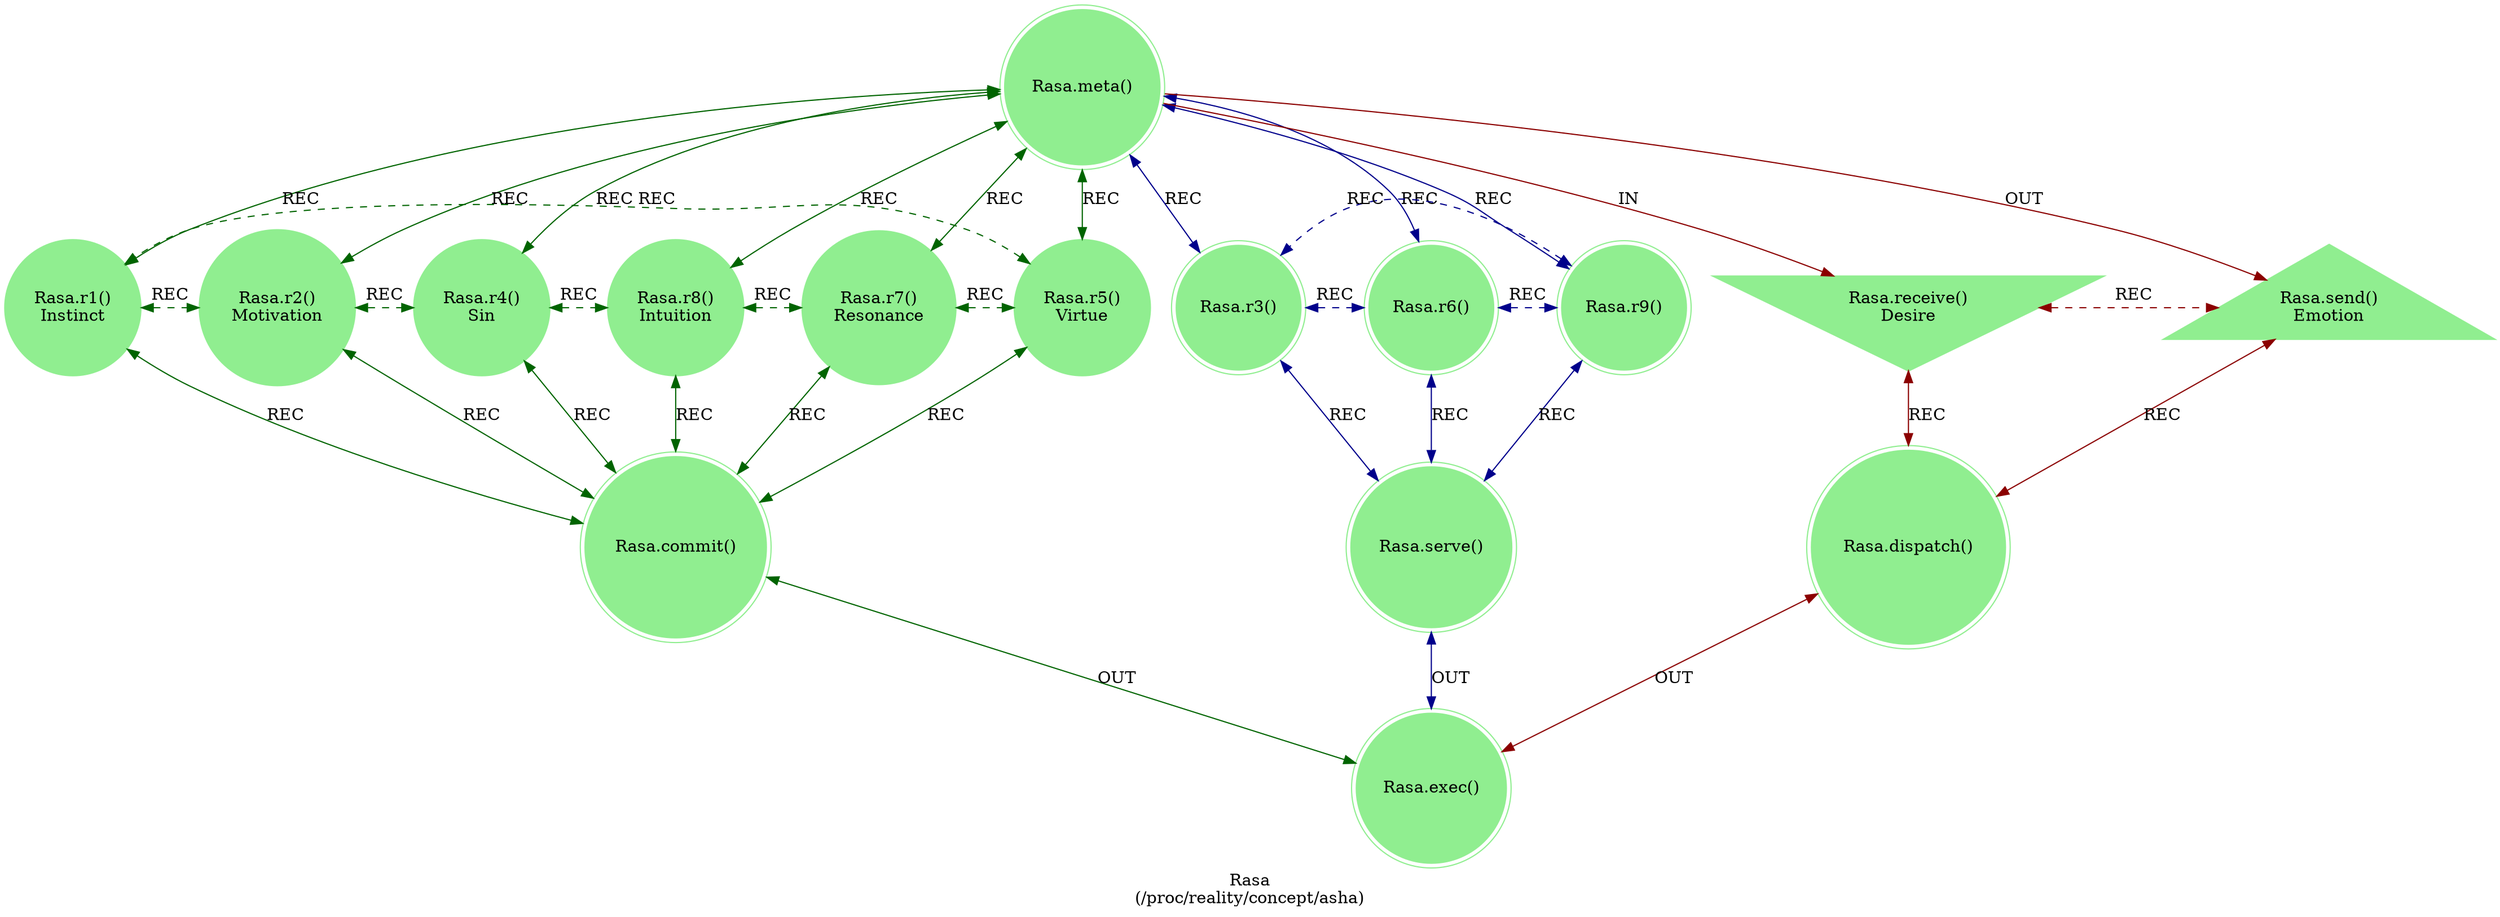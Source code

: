 strict digraph Rasa {
    label = "Rasa\n(/proc/reality/concept/asha)";
    style = filled;
    color = lightgray;
    node [shape = circle; style = filled; color = lightgreen;];
    
    // The Axis A-0-B (In-Meta-Out).
    // The Sacred 3-6-9 (Boundary of Perception).
    // The Vortex 1-2-4-8-7-5 (Boundary of Comprehension).
    // The Router C-D-E
    // The Closure F
    spark_0_t [label = "Rasa.meta()";comment = "";shape = doublecircle;];
    spark_1_t [label = "Rasa.r1()\nInstinct";comment = "";shape = circle;];
    spark_2_t [label = "Rasa.r2()\nMotivation";comment = "";shape = circle;];
    spark_4_t [label = "Rasa.r4()\nSin";comment = "";shape = circle;];
    spark_8_t [label = "Rasa.r8()\nIntuition";comment = "";shape = circle;];
    spark_7_t [label = "Rasa.r7()\nResonance";comment = "";shape = circle;];
    spark_5_t [label = "Rasa.r5()\nVirtue";comment = "";shape = circle;];
    spark_3_t [label = "Rasa.r3()";comment = "";shape = doublecircle;];
    spark_6_t [label = "Rasa.r6()";comment = "";shape = doublecircle;];
    spark_9_t [label = "Rasa.r9()";comment = "";shape = doublecircle;];
    spark_a_t [label = "Rasa.receive()\nDesire";comment = "";shape = invtriangle;];
    spark_b_t [label = "Rasa.send()\nEmotion";comment = "";shape = triangle;];
    spark_c_t [label = "Rasa.dispatch()";comment = "";shape = doublecircle;];
    spark_d_t [label = "Rasa.commit()";comment = "";shape = doublecircle;];
    spark_e_t [label = "Rasa.serve()";comment = "";shape = doublecircle;];
    spark_f_t [label = "Rasa.exec()";comment = "";shape = doublecircle;];
    
    // IN = Input
    // OUT = Output
    // REC = Recursion
    spark_0_t -> spark_a_t [label = "IN"; color = darkred; comment = "";];
    spark_0_t -> spark_b_t [label = "OUT"; color = darkred; comment = "";];
    spark_0_t -> {spark_3_t spark_6_t spark_9_t} [label = "REC"; color = darkblue; comment = ""; dir = both;];
    spark_0_t -> {spark_1_t spark_2_t spark_4_t spark_8_t spark_7_t spark_5_t} [label = "REC"; color = darkgreen; comment = ""; dir = both;];
    
    {spark_a_t spark_b_t} -> spark_c_t [label = "REC"; color = darkred; comment = ""; dir = both;];
    {spark_1_t spark_2_t spark_4_t spark_8_t spark_7_t spark_5_t} -> spark_d_t [label = "REC"; color = darkgreen; comment = ""; dir = both;];
    {spark_3_t spark_6_t spark_9_t} -> spark_e_t [label = "REC"; color = darkblue; comment = ""; dir = both;];
    
    spark_1_t -> spark_2_t -> spark_4_t -> spark_8_t -> spark_7_t -> spark_5_t -> spark_1_t [label = "REC"; color = darkgreen; comment = ""; style = dashed; constraint = false; dir = both;];
    spark_3_t -> spark_6_t -> spark_9_t -> spark_3_t [label = "REC"; color = darkblue; comment = ""; style = dashed; constraint = false; dir = both;];
    spark_a_t -> spark_b_t [label = "REC"; color = darkred; comment = ""; constraint = false; style = dashed; dir = both;];
    
    spark_c_t -> spark_f_t [label = "OUT"; color = darkred; comment = ""; dir = both;];
    spark_d_t -> spark_f_t [label = "OUT"; color = darkgreen; comment = ""; dir = both;];
    spark_e_t -> spark_f_t [label = "OUT"; color = darkblue; comment = ""; dir = both;];
}